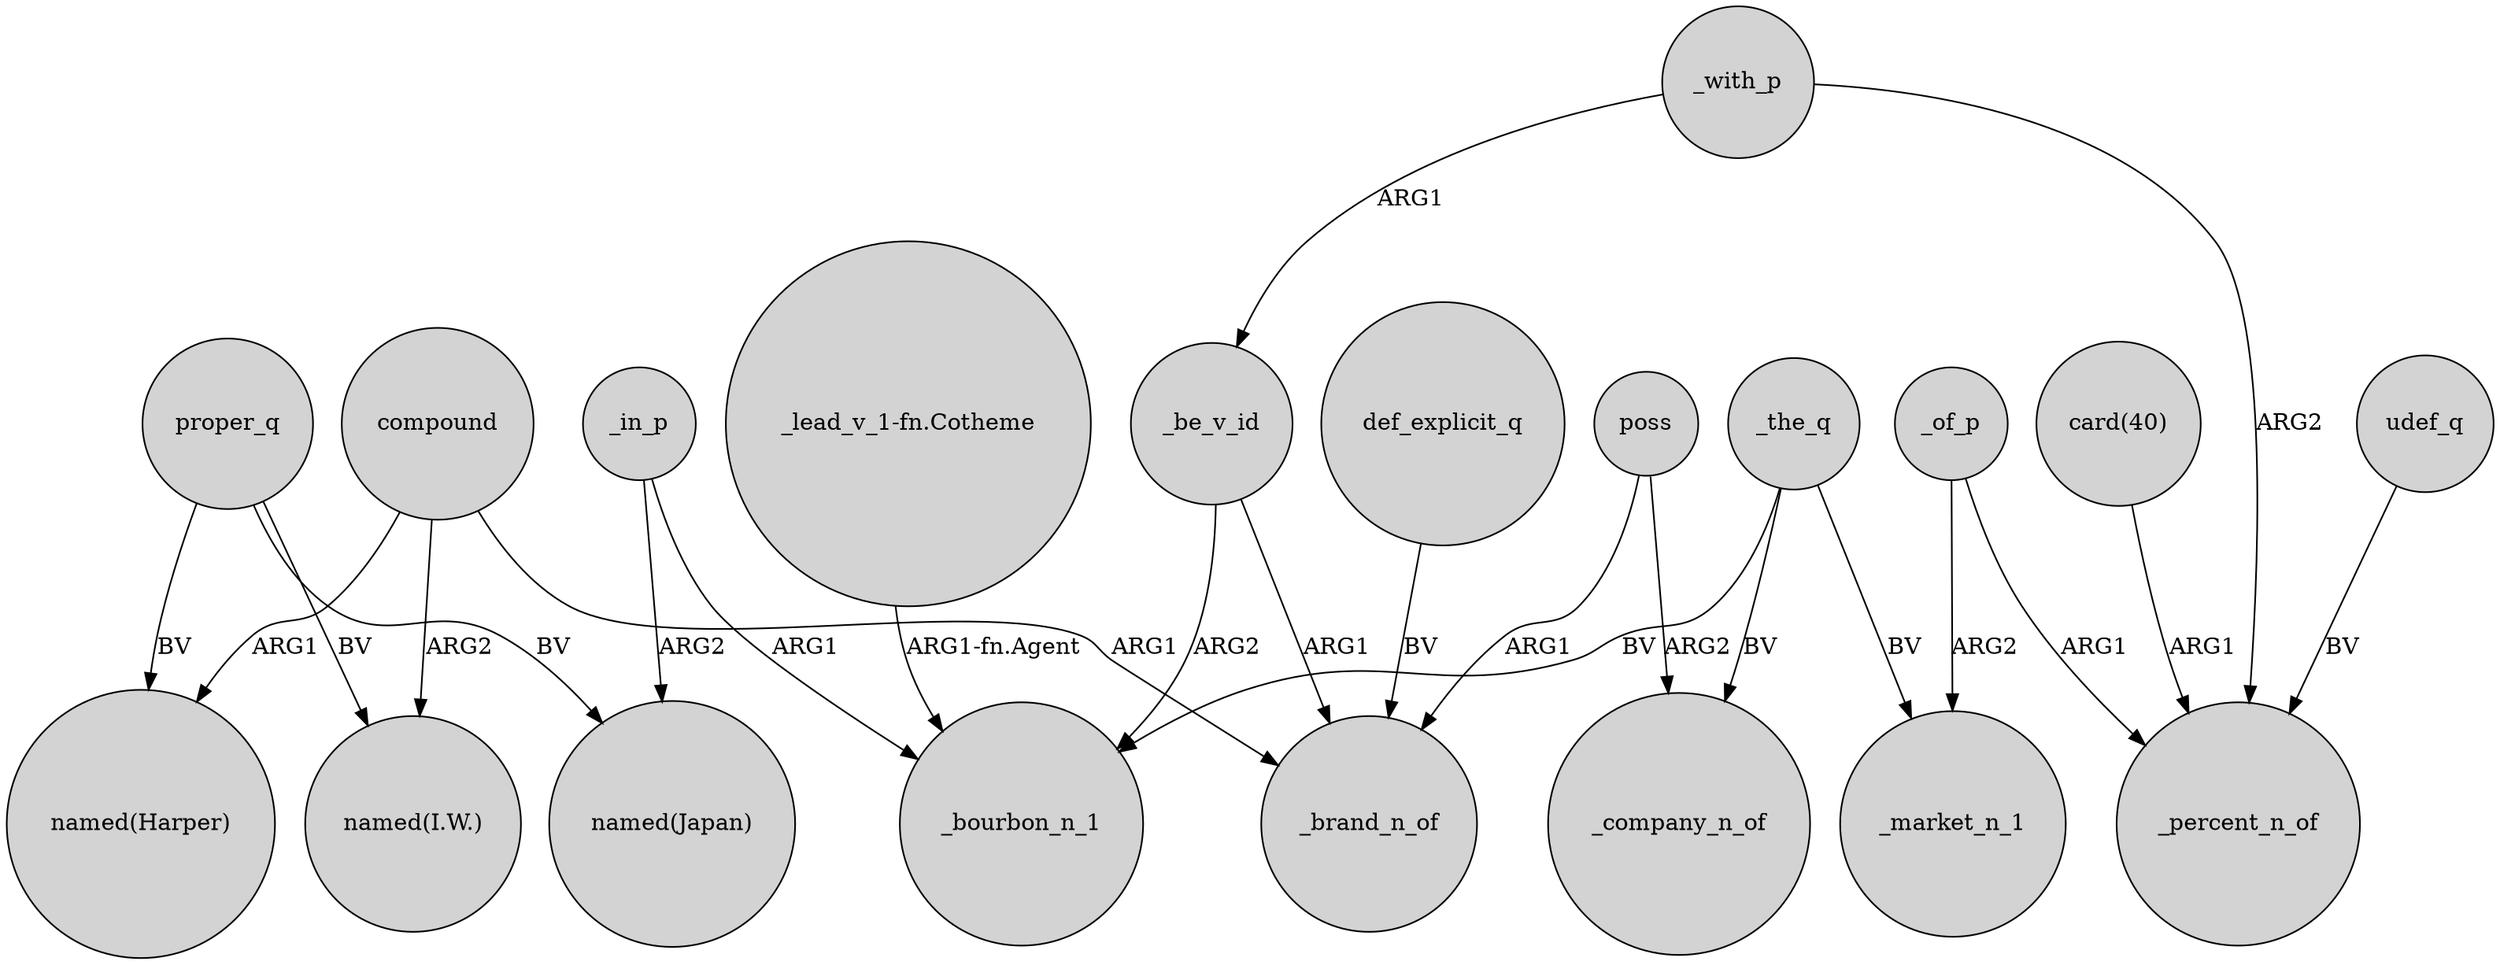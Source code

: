 digraph {
	node [shape=circle style=filled]
	compound -> "named(I.W.)" [label=ARG2]
	"card(40)" -> _percent_n_of [label=ARG1]
	compound -> _brand_n_of [label=ARG1]
	_be_v_id -> _brand_n_of [label=ARG1]
	proper_q -> "named(Harper)" [label=BV]
	proper_q -> "named(Japan)" [label=BV]
	_the_q -> _company_n_of [label=BV]
	_of_p -> _market_n_1 [label=ARG2]
	_of_p -> _percent_n_of [label=ARG1]
	_the_q -> _bourbon_n_1 [label=BV]
	_be_v_id -> _bourbon_n_1 [label=ARG2]
	_with_p -> _be_v_id [label=ARG1]
	def_explicit_q -> _brand_n_of [label=BV]
	compound -> "named(Harper)" [label=ARG1]
	"_lead_v_1-fn.Cotheme" -> _bourbon_n_1 [label="ARG1-fn.Agent"]
	poss -> _company_n_of [label=ARG2]
	_in_p -> _bourbon_n_1 [label=ARG1]
	_with_p -> _percent_n_of [label=ARG2]
	udef_q -> _percent_n_of [label=BV]
	_the_q -> _market_n_1 [label=BV]
	proper_q -> "named(I.W.)" [label=BV]
	_in_p -> "named(Japan)" [label=ARG2]
	poss -> _brand_n_of [label=ARG1]
}

